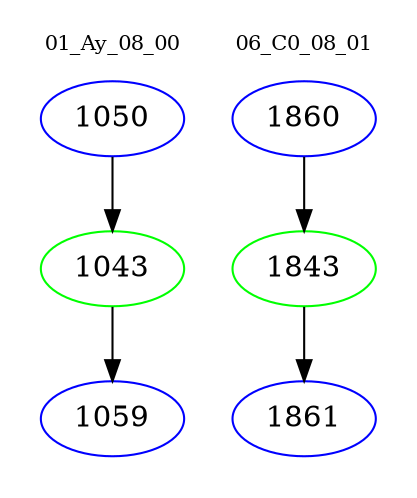 digraph{
subgraph cluster_0 {
color = white
label = "01_Ay_08_00";
fontsize=10;
T0_1050 [label="1050", color="blue"]
T0_1050 -> T0_1043 [color="black"]
T0_1043 [label="1043", color="green"]
T0_1043 -> T0_1059 [color="black"]
T0_1059 [label="1059", color="blue"]
}
subgraph cluster_1 {
color = white
label = "06_C0_08_01";
fontsize=10;
T1_1860 [label="1860", color="blue"]
T1_1860 -> T1_1843 [color="black"]
T1_1843 [label="1843", color="green"]
T1_1843 -> T1_1861 [color="black"]
T1_1861 [label="1861", color="blue"]
}
}
